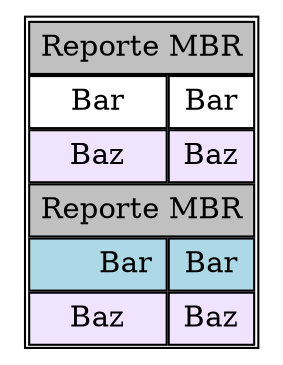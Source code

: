 //formato para el reporte de disco
/* digraph disk{

  tbl [

    shape=plaintext
    label=<

    <table border='0' cellborder='1' color='grey' cellspacing='1'>
      <tr>
        <td border='0' colspan="3">Disco.dsk</td>
      </tr>
      <tr>
        <td border='0'>
          <table color='gray' cellspacing='3' cellpadding='5'>
            <tr>
              <td>MBR</td>
              <td>Libre<br/>15%</td>
              <td>Particion1<br/>10%</td>
              <td>Particion2<br/>5%</td>
              <td border='0' cellpadding='0'>
                <table cellborder='0' color='gray' cellpadding='5' cellspacing='0'>
                  <tr>
                    <td border='1' colspan="8">Extendida</td>
                  </tr>
                  <tr>
                    <td border='1'>Particion3<br/>5%</td>
                    <td border='1'>Particion4<br/>5%</td>
                    <td border='1'>Particion5<br/>5%</td>
                  </tr>
                </table>
              </td>
            </tr>
          </table>
        </td>
      </tr>
    </table>

    >];

} */
//formato para el reporte mbr
digraph D {


  some_node [
    shape=plaintext
    label=<
      <table cellborder="1" cellspacing="1" cellpadding='4'>
        <tr>
          <td colspan='2' bgcolor='gray'>Reporte MBR</td>
        </tr>
        <tr>
          <td>Bar</td>
          <td>Bar</td>
        </tr>
        <tr>
          <td bgcolor="#f0e3ff">Baz</td>
          <td bgcolor="#f0e3ff">Baz</td>
        </tr>
        <tr>
          <td colspan='2' bgcolor="gray">Reporte MBR</td>
        </tr>
        <tr>
          <td bgcolor="lightblue">&nbsp;&nbsp;&nbsp;&nbsp;&nbsp;&nbsp;Bar</td>
          <td bgcolor="lightblue">Bar</td>
        </tr>
        <tr>
          <td bgcolor="#f0e3ff">Baz</td>
          <td bgcolor="#f0e3ff">Baz</td>
        </tr>
      </table>>
  ];
 


}
